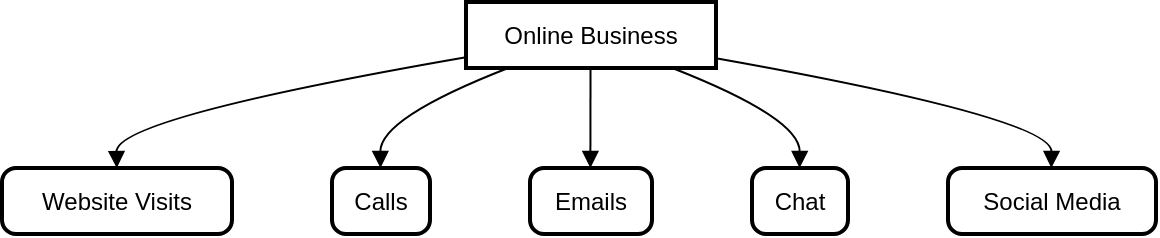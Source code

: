 <mxfile version="21.3.7" type="github">
  <diagram name="Page-1" id="u5r0TIpC15Fg8NYVVCUa">
    <mxGraphModel>
      <root>
        <mxCell id="0" />
        <mxCell id="1" parent="0" />
        <mxCell id="2" value="Online Business" style="whiteSpace=wrap;strokeWidth=2;" vertex="1" parent="1">
          <mxGeometry x="232" width="125" height="33" as="geometry" />
        </mxCell>
        <mxCell id="3" value="Website Visits" style="rounded=1;absoluteArcSize=1;arcSize=14;whiteSpace=wrap;strokeWidth=2;" vertex="1" parent="1">
          <mxGeometry y="83" width="115" height="33" as="geometry" />
        </mxCell>
        <mxCell id="4" value="Calls" style="rounded=1;absoluteArcSize=1;arcSize=14;whiteSpace=wrap;strokeWidth=2;" vertex="1" parent="1">
          <mxGeometry x="165" y="83" width="49" height="33" as="geometry" />
        </mxCell>
        <mxCell id="5" value="Emails" style="rounded=1;absoluteArcSize=1;arcSize=14;whiteSpace=wrap;strokeWidth=2;" vertex="1" parent="1">
          <mxGeometry x="264" y="83" width="61" height="33" as="geometry" />
        </mxCell>
        <mxCell id="6" value="Chat" style="rounded=1;absoluteArcSize=1;arcSize=14;whiteSpace=wrap;strokeWidth=2;" vertex="1" parent="1">
          <mxGeometry x="375" y="83" width="48" height="33" as="geometry" />
        </mxCell>
        <mxCell id="7" value="Social Media" style="rounded=1;absoluteArcSize=1;arcSize=14;whiteSpace=wrap;strokeWidth=2;" vertex="1" parent="1">
          <mxGeometry x="473" y="83" width="104" height="33" as="geometry" />
        </mxCell>
        <mxCell id="8" value="" style="curved=1;startArrow=none;endArrow=block;exitX=-0.004;exitY=0.841;entryX=0.499;entryY=0.012;" edge="1" parent="1" source="2" target="3">
          <mxGeometry relative="1" as="geometry">
            <Array as="points">
              <mxPoint x="57" y="58" />
            </Array>
          </mxGeometry>
        </mxCell>
        <mxCell id="9" value="" style="curved=1;startArrow=none;endArrow=block;exitX=0.161;exitY=1.012;entryX=0.495;entryY=0.012;" edge="1" parent="1" source="2" target="4">
          <mxGeometry relative="1" as="geometry">
            <Array as="points">
              <mxPoint x="189" y="58" />
            </Array>
          </mxGeometry>
        </mxCell>
        <mxCell id="10" value="" style="curved=1;startArrow=none;endArrow=block;exitX=0.498;exitY=1.012;entryX=0.495;entryY=0.012;" edge="1" parent="1" source="2" target="5">
          <mxGeometry relative="1" as="geometry">
            <Array as="points" />
          </mxGeometry>
        </mxCell>
        <mxCell id="11" value="" style="curved=1;startArrow=none;endArrow=block;exitX=0.833;exitY=1.012;entryX=0.496;entryY=0.012;" edge="1" parent="1" source="2" target="6">
          <mxGeometry relative="1" as="geometry">
            <Array as="points">
              <mxPoint x="399" y="58" />
            </Array>
          </mxGeometry>
        </mxCell>
        <mxCell id="12" value="" style="curved=1;startArrow=none;endArrow=block;exitX=0.999;exitY=0.85;entryX=0.497;entryY=0.012;" edge="1" parent="1" source="2" target="7">
          <mxGeometry relative="1" as="geometry">
            <Array as="points">
              <mxPoint x="525" y="58" />
            </Array>
          </mxGeometry>
        </mxCell>
      </root>
    </mxGraphModel>
  </diagram>
</mxfile>

